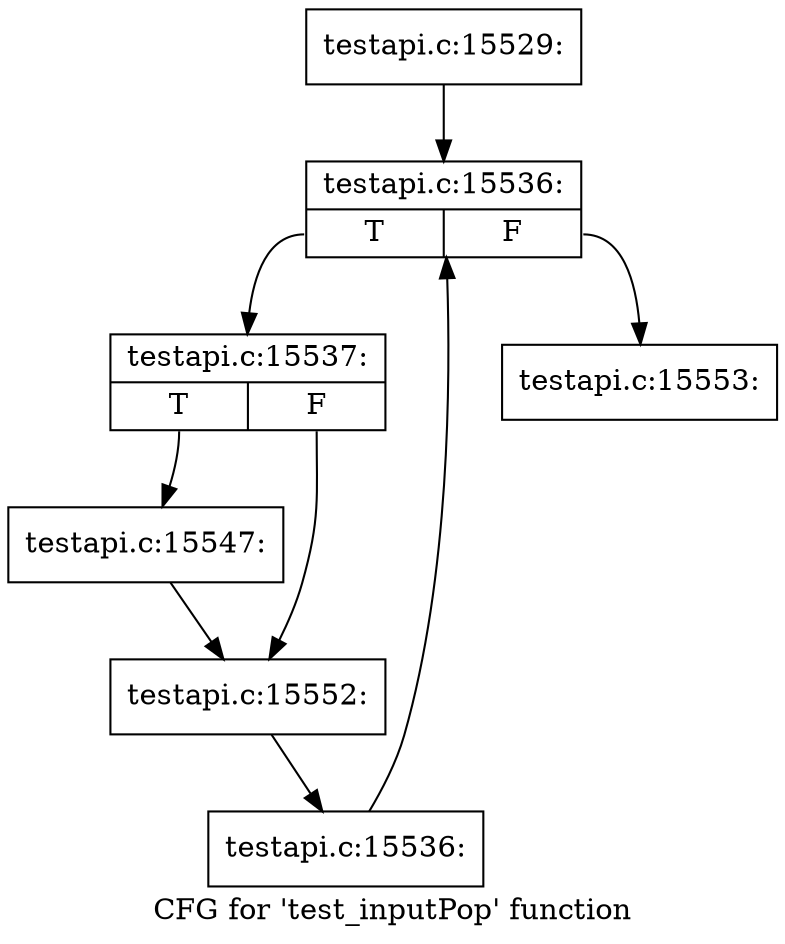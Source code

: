 digraph "CFG for 'test_inputPop' function" {
	label="CFG for 'test_inputPop' function";

	Node0x407cdd0 [shape=record,label="{testapi.c:15529:}"];
	Node0x407cdd0 -> Node0x48f72b0;
	Node0x48f72b0 [shape=record,label="{testapi.c:15536:|{<s0>T|<s1>F}}"];
	Node0x48f72b0:s0 -> Node0x48f7590;
	Node0x48f72b0:s1 -> Node0x48f7110;
	Node0x48f7590 [shape=record,label="{testapi.c:15537:|{<s0>T|<s1>F}}"];
	Node0x48f7590:s0 -> Node0x48f9460;
	Node0x48f7590:s1 -> Node0x48f9c30;
	Node0x48f9460 [shape=record,label="{testapi.c:15547:}"];
	Node0x48f9460 -> Node0x48f9c30;
	Node0x48f9c30 [shape=record,label="{testapi.c:15552:}"];
	Node0x48f9c30 -> Node0x48f7500;
	Node0x48f7500 [shape=record,label="{testapi.c:15536:}"];
	Node0x48f7500 -> Node0x48f72b0;
	Node0x48f7110 [shape=record,label="{testapi.c:15553:}"];
}
